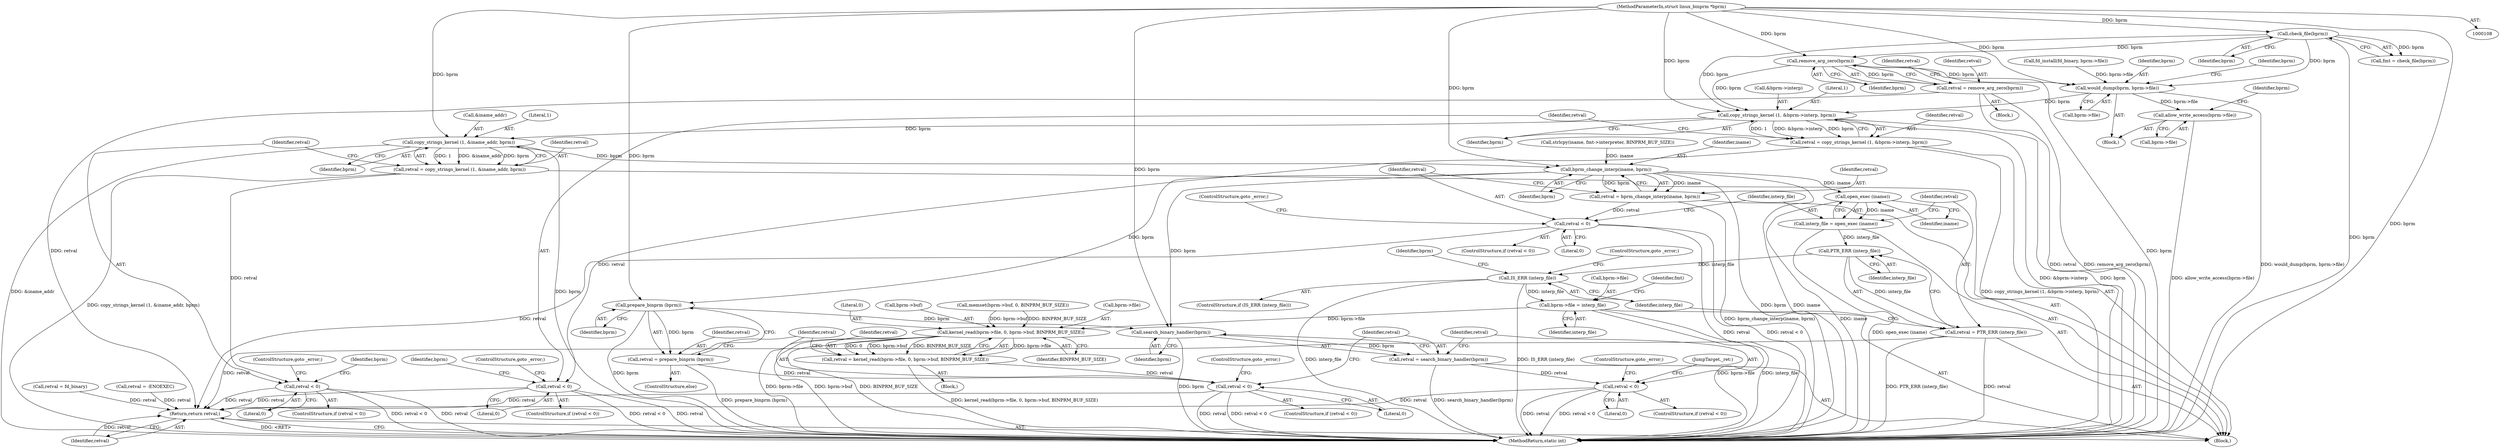 digraph "0_linux_b66c5984017533316fd1951770302649baf1aa33@API" {
"1000167" [label="(Call,remove_arg_zero(bprm))"];
"1000140" [label="(Call,check_file(bprm))"];
"1000109" [label="(MethodParameterIn,struct linux_binprm *bprm)"];
"1000165" [label="(Call,retval = remove_arg_zero(bprm))"];
"1000340" [label="(Return,return retval;)"];
"1000196" [label="(Call,would_dump(bprm, bprm->file))"];
"1000201" [label="(Call,allow_write_access(bprm->file))"];
"1000237" [label="(Call,copy_strings_kernel (1, &bprm->interp, bprm))"];
"1000235" [label="(Call,retval = copy_strings_kernel (1, &bprm->interp, bprm))"];
"1000245" [label="(Call,retval < 0)"];
"1000255" [label="(Call,copy_strings_kernel (1, &iname_addr, bprm))"];
"1000253" [label="(Call,retval = copy_strings_kernel (1, &iname_addr, bprm))"];
"1000261" [label="(Call,retval < 0)"];
"1000271" [label="(Call,bprm_change_interp(iname, bprm))"];
"1000269" [label="(Call,retval = bprm_change_interp(iname, bprm))"];
"1000275" [label="(Call,retval < 0)"];
"1000281" [label="(Call,open_exec (iname))"];
"1000279" [label="(Call,interp_file = open_exec (iname))"];
"1000285" [label="(Call,PTR_ERR (interp_file))"];
"1000283" [label="(Call,retval = PTR_ERR (interp_file))"];
"1000288" [label="(Call,IS_ERR (interp_file))"];
"1000291" [label="(Call,bprm->file = interp_file)"];
"1000311" [label="(Call,kernel_read(bprm->file, 0, bprm->buf, BINPRM_BUF_SIZE))"];
"1000309" [label="(Call,retval = kernel_read(bprm->file, 0, bprm->buf, BINPRM_BUF_SIZE))"];
"1000326" [label="(Call,retval < 0)"];
"1000323" [label="(Call,prepare_binprm (bprm))"];
"1000321" [label="(Call,retval = prepare_binprm (bprm))"];
"1000332" [label="(Call,search_binary_handler(bprm))"];
"1000330" [label="(Call,retval = search_binary_handler(bprm))"];
"1000335" [label="(Call,retval < 0)"];
"1000288" [label="(Call,IS_ERR (interp_file))"];
"1000339" [label="(JumpTarget,_ret:)"];
"1000322" [label="(Identifier,retval)"];
"1000327" [label="(Identifier,retval)"];
"1000191" [label="(Call,fd_install(fd_binary, bprm->file))"];
"1000262" [label="(Identifier,retval)"];
"1000319" [label="(Identifier,BINPRM_BUF_SIZE)"];
"1000257" [label="(Call,&iname_addr)"];
"1000243" [label="(Identifier,bprm)"];
"1000331" [label="(Identifier,retval)"];
"1000290" [label="(ControlStructure,goto _error;)"];
"1000270" [label="(Identifier,retval)"];
"1000253" [label="(Call,retval = copy_strings_kernel (1, &iname_addr, bprm))"];
"1000269" [label="(Call,retval = bprm_change_interp(iname, bprm))"];
"1000341" [label="(Identifier,retval)"];
"1000326" [label="(Call,retval < 0)"];
"1000168" [label="(Identifier,bprm)"];
"1000336" [label="(Identifier,retval)"];
"1000247" [label="(Literal,0)"];
"1000360" [label="(MethodReturn,static int)"];
"1000282" [label="(Identifier,iname)"];
"1000325" [label="(ControlStructure,if (retval < 0))"];
"1000324" [label="(Identifier,bprm)"];
"1000285" [label="(Call,PTR_ERR (interp_file))"];
"1000140" [label="(Call,check_file(bprm))"];
"1000292" [label="(Call,bprm->file)"];
"1000284" [label="(Identifier,retval)"];
"1000302" [label="(Block,)"];
"1000274" [label="(ControlStructure,if (retval < 0))"];
"1000309" [label="(Call,retval = kernel_read(bprm->file, 0, bprm->buf, BINPRM_BUF_SIZE))"];
"1000299" [label="(Identifier,fmt)"];
"1000109" [label="(MethodParameterIn,struct linux_binprm *bprm)"];
"1000279" [label="(Call,interp_file = open_exec (iname))"];
"1000283" [label="(Call,retval = PTR_ERR (interp_file))"];
"1000245" [label="(Call,retval < 0)"];
"1000164" [label="(Block,)"];
"1000170" [label="(Identifier,retval)"];
"1000246" [label="(Identifier,retval)"];
"1000255" [label="(Call,copy_strings_kernel (1, &iname_addr, bprm))"];
"1000201" [label="(Call,allow_write_access(bprm->file))"];
"1000291" [label="(Call,bprm->file = interp_file)"];
"1000187" [label="(Call,retval = fd_binary)"];
"1000127" [label="(Call,retval = -ENOEXEC)"];
"1000110" [label="(Block,)"];
"1000244" [label="(ControlStructure,if (retval < 0))"];
"1000276" [label="(Identifier,retval)"];
"1000261" [label="(Call,retval < 0)"];
"1000202" [label="(Call,bprm->file)"];
"1000295" [label="(Identifier,interp_file)"];
"1000320" [label="(ControlStructure,else)"];
"1000335" [label="(Call,retval < 0)"];
"1000338" [label="(ControlStructure,goto _error;)"];
"1000263" [label="(Literal,0)"];
"1000264" [label="(ControlStructure,goto _error;)"];
"1000281" [label="(Call,open_exec (iname))"];
"1000329" [label="(ControlStructure,goto _error;)"];
"1000278" [label="(ControlStructure,goto _error;)"];
"1000259" [label="(Identifier,bprm)"];
"1000332" [label="(Call,search_binary_handler(bprm))"];
"1000286" [label="(Identifier,interp_file)"];
"1000340" [label="(Return,return retval;)"];
"1000198" [label="(Call,bprm->file)"];
"1000311" [label="(Call,kernel_read(bprm->file, 0, bprm->buf, BINPRM_BUF_SIZE))"];
"1000167" [label="(Call,remove_arg_zero(bprm))"];
"1000138" [label="(Call,fmt = check_file(bprm))"];
"1000178" [label="(Block,)"];
"1000239" [label="(Call,&bprm->interp)"];
"1000166" [label="(Identifier,retval)"];
"1000236" [label="(Identifier,retval)"];
"1000207" [label="(Identifier,bprm)"];
"1000260" [label="(ControlStructure,if (retval < 0))"];
"1000197" [label="(Identifier,bprm)"];
"1000273" [label="(Identifier,bprm)"];
"1000267" [label="(Identifier,bprm)"];
"1000277" [label="(Literal,0)"];
"1000323" [label="(Call,prepare_binprm (bprm))"];
"1000141" [label="(Identifier,bprm)"];
"1000303" [label="(Call,memset(bprm->buf, 0, BINPRM_BUF_SIZE))"];
"1000337" [label="(Literal,0)"];
"1000165" [label="(Call,retval = remove_arg_zero(bprm))"];
"1000312" [label="(Call,bprm->file)"];
"1000271" [label="(Call,bprm_change_interp(iname, bprm))"];
"1000235" [label="(Call,retval = copy_strings_kernel (1, &bprm->interp, bprm))"];
"1000256" [label="(Literal,1)"];
"1000280" [label="(Identifier,interp_file)"];
"1000330" [label="(Call,retval = search_binary_handler(bprm))"];
"1000254" [label="(Identifier,retval)"];
"1000287" [label="(ControlStructure,if (IS_ERR (interp_file)))"];
"1000196" [label="(Call,would_dump(bprm, bprm->file))"];
"1000237" [label="(Call,copy_strings_kernel (1, &bprm->interp, bprm))"];
"1000272" [label="(Identifier,iname)"];
"1000289" [label="(Identifier,interp_file)"];
"1000315" [label="(Literal,0)"];
"1000333" [label="(Identifier,bprm)"];
"1000238" [label="(Literal,1)"];
"1000316" [label="(Call,bprm->buf)"];
"1000248" [label="(ControlStructure,goto _error;)"];
"1000293" [label="(Identifier,bprm)"];
"1000334" [label="(ControlStructure,if (retval < 0))"];
"1000275" [label="(Call,retval < 0)"];
"1000203" [label="(Identifier,bprm)"];
"1000251" [label="(Identifier,bprm)"];
"1000328" [label="(Literal,0)"];
"1000310" [label="(Identifier,retval)"];
"1000144" [label="(Call,strlcpy(iname, fmt->interpreter, BINPRM_BUF_SIZE))"];
"1000321" [label="(Call,retval = prepare_binprm (bprm))"];
"1000167" -> "1000165"  [label="AST: "];
"1000167" -> "1000168"  [label="CFG: "];
"1000168" -> "1000167"  [label="AST: "];
"1000165" -> "1000167"  [label="CFG: "];
"1000167" -> "1000360"  [label="DDG: bprm"];
"1000167" -> "1000165"  [label="DDG: bprm"];
"1000140" -> "1000167"  [label="DDG: bprm"];
"1000109" -> "1000167"  [label="DDG: bprm"];
"1000167" -> "1000196"  [label="DDG: bprm"];
"1000167" -> "1000237"  [label="DDG: bprm"];
"1000140" -> "1000138"  [label="AST: "];
"1000140" -> "1000141"  [label="CFG: "];
"1000141" -> "1000140"  [label="AST: "];
"1000138" -> "1000140"  [label="CFG: "];
"1000140" -> "1000360"  [label="DDG: bprm"];
"1000140" -> "1000138"  [label="DDG: bprm"];
"1000109" -> "1000140"  [label="DDG: bprm"];
"1000140" -> "1000196"  [label="DDG: bprm"];
"1000140" -> "1000237"  [label="DDG: bprm"];
"1000109" -> "1000108"  [label="AST: "];
"1000109" -> "1000360"  [label="DDG: bprm"];
"1000109" -> "1000196"  [label="DDG: bprm"];
"1000109" -> "1000237"  [label="DDG: bprm"];
"1000109" -> "1000255"  [label="DDG: bprm"];
"1000109" -> "1000271"  [label="DDG: bprm"];
"1000109" -> "1000323"  [label="DDG: bprm"];
"1000109" -> "1000332"  [label="DDG: bprm"];
"1000165" -> "1000164"  [label="AST: "];
"1000166" -> "1000165"  [label="AST: "];
"1000170" -> "1000165"  [label="CFG: "];
"1000165" -> "1000360"  [label="DDG: retval"];
"1000165" -> "1000360"  [label="DDG: remove_arg_zero(bprm)"];
"1000165" -> "1000340"  [label="DDG: retval"];
"1000340" -> "1000110"  [label="AST: "];
"1000340" -> "1000341"  [label="CFG: "];
"1000341" -> "1000340"  [label="AST: "];
"1000360" -> "1000340"  [label="CFG: "];
"1000340" -> "1000360"  [label="DDG: <RET>"];
"1000341" -> "1000340"  [label="DDG: retval"];
"1000187" -> "1000340"  [label="DDG: retval"];
"1000335" -> "1000340"  [label="DDG: retval"];
"1000283" -> "1000340"  [label="DDG: retval"];
"1000275" -> "1000340"  [label="DDG: retval"];
"1000261" -> "1000340"  [label="DDG: retval"];
"1000245" -> "1000340"  [label="DDG: retval"];
"1000127" -> "1000340"  [label="DDG: retval"];
"1000326" -> "1000340"  [label="DDG: retval"];
"1000196" -> "1000178"  [label="AST: "];
"1000196" -> "1000198"  [label="CFG: "];
"1000197" -> "1000196"  [label="AST: "];
"1000198" -> "1000196"  [label="AST: "];
"1000203" -> "1000196"  [label="CFG: "];
"1000196" -> "1000360"  [label="DDG: would_dump(bprm, bprm->file)"];
"1000191" -> "1000196"  [label="DDG: bprm->file"];
"1000196" -> "1000201"  [label="DDG: bprm->file"];
"1000196" -> "1000237"  [label="DDG: bprm"];
"1000201" -> "1000178"  [label="AST: "];
"1000201" -> "1000202"  [label="CFG: "];
"1000202" -> "1000201"  [label="AST: "];
"1000207" -> "1000201"  [label="CFG: "];
"1000201" -> "1000360"  [label="DDG: allow_write_access(bprm->file)"];
"1000237" -> "1000235"  [label="AST: "];
"1000237" -> "1000243"  [label="CFG: "];
"1000238" -> "1000237"  [label="AST: "];
"1000239" -> "1000237"  [label="AST: "];
"1000243" -> "1000237"  [label="AST: "];
"1000235" -> "1000237"  [label="CFG: "];
"1000237" -> "1000360"  [label="DDG: &bprm->interp"];
"1000237" -> "1000360"  [label="DDG: bprm"];
"1000237" -> "1000235"  [label="DDG: 1"];
"1000237" -> "1000235"  [label="DDG: &bprm->interp"];
"1000237" -> "1000235"  [label="DDG: bprm"];
"1000237" -> "1000255"  [label="DDG: bprm"];
"1000235" -> "1000110"  [label="AST: "];
"1000236" -> "1000235"  [label="AST: "];
"1000246" -> "1000235"  [label="CFG: "];
"1000235" -> "1000360"  [label="DDG: copy_strings_kernel (1, &bprm->interp, bprm)"];
"1000235" -> "1000245"  [label="DDG: retval"];
"1000245" -> "1000244"  [label="AST: "];
"1000245" -> "1000247"  [label="CFG: "];
"1000246" -> "1000245"  [label="AST: "];
"1000247" -> "1000245"  [label="AST: "];
"1000248" -> "1000245"  [label="CFG: "];
"1000251" -> "1000245"  [label="CFG: "];
"1000245" -> "1000360"  [label="DDG: retval < 0"];
"1000245" -> "1000360"  [label="DDG: retval"];
"1000255" -> "1000253"  [label="AST: "];
"1000255" -> "1000259"  [label="CFG: "];
"1000256" -> "1000255"  [label="AST: "];
"1000257" -> "1000255"  [label="AST: "];
"1000259" -> "1000255"  [label="AST: "];
"1000253" -> "1000255"  [label="CFG: "];
"1000255" -> "1000360"  [label="DDG: bprm"];
"1000255" -> "1000360"  [label="DDG: &iname_addr"];
"1000255" -> "1000253"  [label="DDG: 1"];
"1000255" -> "1000253"  [label="DDG: &iname_addr"];
"1000255" -> "1000253"  [label="DDG: bprm"];
"1000255" -> "1000271"  [label="DDG: bprm"];
"1000253" -> "1000110"  [label="AST: "];
"1000254" -> "1000253"  [label="AST: "];
"1000262" -> "1000253"  [label="CFG: "];
"1000253" -> "1000360"  [label="DDG: copy_strings_kernel (1, &iname_addr, bprm)"];
"1000253" -> "1000261"  [label="DDG: retval"];
"1000261" -> "1000260"  [label="AST: "];
"1000261" -> "1000263"  [label="CFG: "];
"1000262" -> "1000261"  [label="AST: "];
"1000263" -> "1000261"  [label="AST: "];
"1000264" -> "1000261"  [label="CFG: "];
"1000267" -> "1000261"  [label="CFG: "];
"1000261" -> "1000360"  [label="DDG: retval"];
"1000261" -> "1000360"  [label="DDG: retval < 0"];
"1000271" -> "1000269"  [label="AST: "];
"1000271" -> "1000273"  [label="CFG: "];
"1000272" -> "1000271"  [label="AST: "];
"1000273" -> "1000271"  [label="AST: "];
"1000269" -> "1000271"  [label="CFG: "];
"1000271" -> "1000360"  [label="DDG: bprm"];
"1000271" -> "1000360"  [label="DDG: iname"];
"1000271" -> "1000269"  [label="DDG: iname"];
"1000271" -> "1000269"  [label="DDG: bprm"];
"1000144" -> "1000271"  [label="DDG: iname"];
"1000271" -> "1000281"  [label="DDG: iname"];
"1000271" -> "1000323"  [label="DDG: bprm"];
"1000271" -> "1000332"  [label="DDG: bprm"];
"1000269" -> "1000110"  [label="AST: "];
"1000270" -> "1000269"  [label="AST: "];
"1000276" -> "1000269"  [label="CFG: "];
"1000269" -> "1000360"  [label="DDG: bprm_change_interp(iname, bprm)"];
"1000269" -> "1000275"  [label="DDG: retval"];
"1000275" -> "1000274"  [label="AST: "];
"1000275" -> "1000277"  [label="CFG: "];
"1000276" -> "1000275"  [label="AST: "];
"1000277" -> "1000275"  [label="AST: "];
"1000278" -> "1000275"  [label="CFG: "];
"1000280" -> "1000275"  [label="CFG: "];
"1000275" -> "1000360"  [label="DDG: retval < 0"];
"1000275" -> "1000360"  [label="DDG: retval"];
"1000281" -> "1000279"  [label="AST: "];
"1000281" -> "1000282"  [label="CFG: "];
"1000282" -> "1000281"  [label="AST: "];
"1000279" -> "1000281"  [label="CFG: "];
"1000281" -> "1000360"  [label="DDG: iname"];
"1000281" -> "1000279"  [label="DDG: iname"];
"1000279" -> "1000110"  [label="AST: "];
"1000280" -> "1000279"  [label="AST: "];
"1000284" -> "1000279"  [label="CFG: "];
"1000279" -> "1000360"  [label="DDG: open_exec (iname)"];
"1000279" -> "1000285"  [label="DDG: interp_file"];
"1000285" -> "1000283"  [label="AST: "];
"1000285" -> "1000286"  [label="CFG: "];
"1000286" -> "1000285"  [label="AST: "];
"1000283" -> "1000285"  [label="CFG: "];
"1000285" -> "1000283"  [label="DDG: interp_file"];
"1000285" -> "1000288"  [label="DDG: interp_file"];
"1000283" -> "1000110"  [label="AST: "];
"1000284" -> "1000283"  [label="AST: "];
"1000289" -> "1000283"  [label="CFG: "];
"1000283" -> "1000360"  [label="DDG: PTR_ERR (interp_file)"];
"1000283" -> "1000360"  [label="DDG: retval"];
"1000288" -> "1000287"  [label="AST: "];
"1000288" -> "1000289"  [label="CFG: "];
"1000289" -> "1000288"  [label="AST: "];
"1000290" -> "1000288"  [label="CFG: "];
"1000293" -> "1000288"  [label="CFG: "];
"1000288" -> "1000360"  [label="DDG: interp_file"];
"1000288" -> "1000360"  [label="DDG: IS_ERR (interp_file)"];
"1000288" -> "1000291"  [label="DDG: interp_file"];
"1000291" -> "1000110"  [label="AST: "];
"1000291" -> "1000295"  [label="CFG: "];
"1000292" -> "1000291"  [label="AST: "];
"1000295" -> "1000291"  [label="AST: "];
"1000299" -> "1000291"  [label="CFG: "];
"1000291" -> "1000360"  [label="DDG: bprm->file"];
"1000291" -> "1000360"  [label="DDG: interp_file"];
"1000291" -> "1000311"  [label="DDG: bprm->file"];
"1000311" -> "1000309"  [label="AST: "];
"1000311" -> "1000319"  [label="CFG: "];
"1000312" -> "1000311"  [label="AST: "];
"1000315" -> "1000311"  [label="AST: "];
"1000316" -> "1000311"  [label="AST: "];
"1000319" -> "1000311"  [label="AST: "];
"1000309" -> "1000311"  [label="CFG: "];
"1000311" -> "1000360"  [label="DDG: bprm->file"];
"1000311" -> "1000360"  [label="DDG: bprm->buf"];
"1000311" -> "1000360"  [label="DDG: BINPRM_BUF_SIZE"];
"1000311" -> "1000309"  [label="DDG: bprm->file"];
"1000311" -> "1000309"  [label="DDG: 0"];
"1000311" -> "1000309"  [label="DDG: bprm->buf"];
"1000311" -> "1000309"  [label="DDG: BINPRM_BUF_SIZE"];
"1000303" -> "1000311"  [label="DDG: bprm->buf"];
"1000303" -> "1000311"  [label="DDG: BINPRM_BUF_SIZE"];
"1000309" -> "1000302"  [label="AST: "];
"1000310" -> "1000309"  [label="AST: "];
"1000327" -> "1000309"  [label="CFG: "];
"1000309" -> "1000360"  [label="DDG: kernel_read(bprm->file, 0, bprm->buf, BINPRM_BUF_SIZE)"];
"1000309" -> "1000326"  [label="DDG: retval"];
"1000326" -> "1000325"  [label="AST: "];
"1000326" -> "1000328"  [label="CFG: "];
"1000327" -> "1000326"  [label="AST: "];
"1000328" -> "1000326"  [label="AST: "];
"1000329" -> "1000326"  [label="CFG: "];
"1000331" -> "1000326"  [label="CFG: "];
"1000326" -> "1000360"  [label="DDG: retval < 0"];
"1000326" -> "1000360"  [label="DDG: retval"];
"1000321" -> "1000326"  [label="DDG: retval"];
"1000323" -> "1000321"  [label="AST: "];
"1000323" -> "1000324"  [label="CFG: "];
"1000324" -> "1000323"  [label="AST: "];
"1000321" -> "1000323"  [label="CFG: "];
"1000323" -> "1000360"  [label="DDG: bprm"];
"1000323" -> "1000321"  [label="DDG: bprm"];
"1000323" -> "1000332"  [label="DDG: bprm"];
"1000321" -> "1000320"  [label="AST: "];
"1000322" -> "1000321"  [label="AST: "];
"1000327" -> "1000321"  [label="CFG: "];
"1000321" -> "1000360"  [label="DDG: prepare_binprm (bprm)"];
"1000332" -> "1000330"  [label="AST: "];
"1000332" -> "1000333"  [label="CFG: "];
"1000333" -> "1000332"  [label="AST: "];
"1000330" -> "1000332"  [label="CFG: "];
"1000332" -> "1000360"  [label="DDG: bprm"];
"1000332" -> "1000330"  [label="DDG: bprm"];
"1000330" -> "1000110"  [label="AST: "];
"1000331" -> "1000330"  [label="AST: "];
"1000336" -> "1000330"  [label="CFG: "];
"1000330" -> "1000360"  [label="DDG: search_binary_handler(bprm)"];
"1000330" -> "1000335"  [label="DDG: retval"];
"1000335" -> "1000334"  [label="AST: "];
"1000335" -> "1000337"  [label="CFG: "];
"1000336" -> "1000335"  [label="AST: "];
"1000337" -> "1000335"  [label="AST: "];
"1000338" -> "1000335"  [label="CFG: "];
"1000339" -> "1000335"  [label="CFG: "];
"1000335" -> "1000360"  [label="DDG: retval"];
"1000335" -> "1000360"  [label="DDG: retval < 0"];
}
